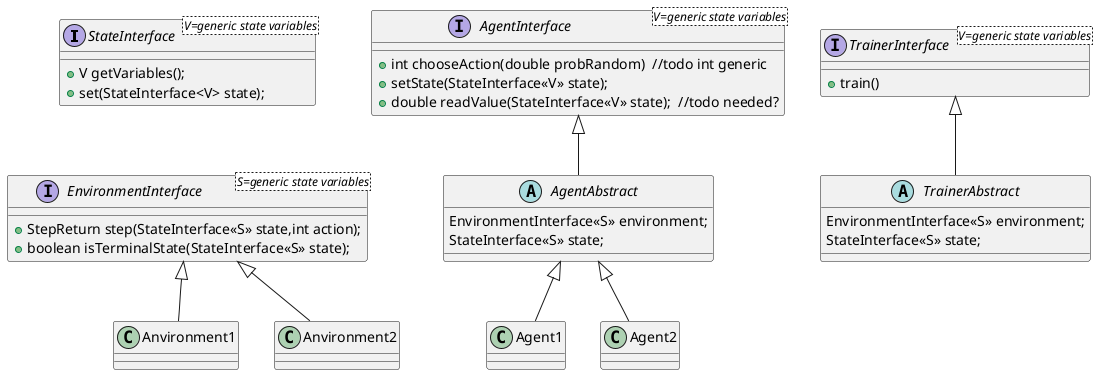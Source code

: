 
@startuml
'https://plantuml.com/class-diagram


interface StateInterface<V=generic state variables> {
+ V getVariables();
+ set(StateInterface<V> state);
}

interface AgentInterface<V=generic state variables> {
+ int chooseAction(double probRandom)  //todo int generic
+ setState(StateInterface<<V>> state);
+ double readValue(StateInterface<<V>> state);  //todo needed?
}


abstract class AgentAbstract {
    EnvironmentInterface<<S>> environment;
    StateInterface<<S>> state;
}


interface TrainerInterface<V=generic state variables> {
+ train()
}

abstract class TrainerAbstract {
    EnvironmentInterface<<S>> environment;
    StateInterface<<S>> state;
}

interface EnvironmentInterface<S=generic state variables> {
+  StepReturn step(StateInterface<<S>> state,int action);
+  boolean isTerminalState(StateInterface<<S>> state);
}


AgentInterface <|-- AgentAbstract
AgentAbstract  <|-- Agent1
AgentAbstract  <|-- Agent2

TrainerInterface <|-- TrainerAbstract

StateInterface -[hidden]- EnvironmentInterface

EnvironmentInterface <|-- Anvironment1
EnvironmentInterface <|-- Anvironment2


@enduml